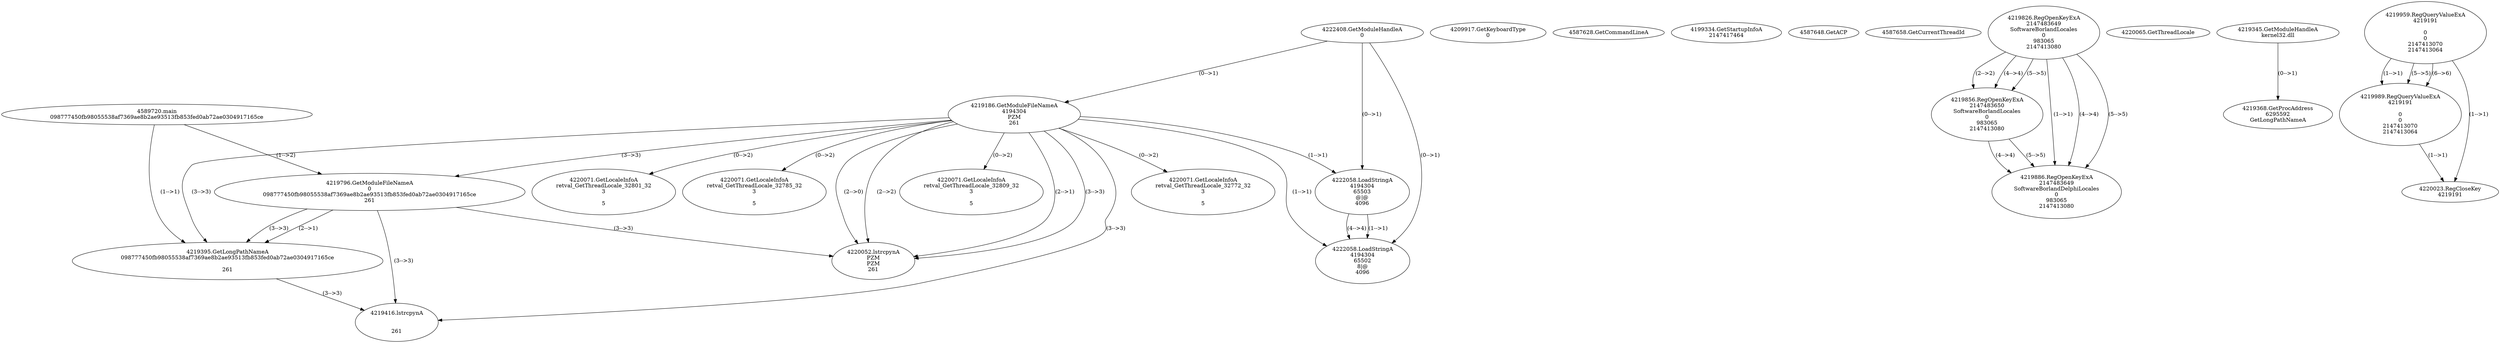 // Global SCDG with merge call
digraph {
	0 [label="4589720.main
098777450fb98055538af7369ae8b2ae93513fb853fed0ab72ae0304917165ce"]
	1 [label="4222408.GetModuleHandleA
0"]
	2 [label="4209917.GetKeyboardType
0"]
	3 [label="4587628.GetCommandLineA
"]
	4 [label="4199334.GetStartupInfoA
2147417464"]
	5 [label="4587648.GetACP
"]
	6 [label="4587658.GetCurrentThreadId
"]
	7 [label="4219186.GetModuleFileNameA
4194304
PZM
261"]
	1 -> 7 [label="(0-->1)"]
	8 [label="4219796.GetModuleFileNameA
0
098777450fb98055538af7369ae8b2ae93513fb853fed0ab72ae0304917165ce
261"]
	0 -> 8 [label="(1-->2)"]
	7 -> 8 [label="(3-->3)"]
	9 [label="4219826.RegOpenKeyExA
2147483649
Software\Borland\Locales
0
983065
2147413080"]
	10 [label="4219856.RegOpenKeyExA
2147483650
Software\Borland\Locales
0
983065
2147413080"]
	9 -> 10 [label="(2-->2)"]
	9 -> 10 [label="(4-->4)"]
	9 -> 10 [label="(5-->5)"]
	11 [label="4219886.RegOpenKeyExA
2147483649
Software\Borland\Delphi\Locales
0
983065
2147413080"]
	9 -> 11 [label="(1-->1)"]
	9 -> 11 [label="(4-->4)"]
	10 -> 11 [label="(4-->4)"]
	9 -> 11 [label="(5-->5)"]
	10 -> 11 [label="(5-->5)"]
	12 [label="4220052.lstrcpynA
PZM
PZM
261"]
	7 -> 12 [label="(2-->1)"]
	7 -> 12 [label="(2-->2)"]
	7 -> 12 [label="(3-->3)"]
	8 -> 12 [label="(3-->3)"]
	7 -> 12 [label="(2-->0)"]
	13 [label="4220065.GetThreadLocale
"]
	14 [label="4220071.GetLocaleInfoA
retval_GetThreadLocale_32772_32
3

5"]
	7 -> 14 [label="(0-->2)"]
	15 [label="4222058.LoadStringA
4194304
65503
@|@
4096"]
	1 -> 15 [label="(0-->1)"]
	7 -> 15 [label="(1-->1)"]
	16 [label="4219345.GetModuleHandleA
kernel32.dll"]
	17 [label="4219368.GetProcAddress
6295592
GetLongPathNameA"]
	16 -> 17 [label="(0-->1)"]
	18 [label="4219395.GetLongPathNameA
098777450fb98055538af7369ae8b2ae93513fb853fed0ab72ae0304917165ce

261"]
	0 -> 18 [label="(1-->1)"]
	8 -> 18 [label="(2-->1)"]
	7 -> 18 [label="(3-->3)"]
	8 -> 18 [label="(3-->3)"]
	19 [label="4219416.lstrcpynA


261"]
	7 -> 19 [label="(3-->3)"]
	8 -> 19 [label="(3-->3)"]
	18 -> 19 [label="(3-->3)"]
	20 [label="4219959.RegQueryValueExA
4219191

0
0
2147413070
2147413064"]
	21 [label="4219989.RegQueryValueExA
4219191

0
0
2147413070
2147413064"]
	20 -> 21 [label="(1-->1)"]
	20 -> 21 [label="(5-->5)"]
	20 -> 21 [label="(6-->6)"]
	22 [label="4220023.RegCloseKey
4219191"]
	20 -> 22 [label="(1-->1)"]
	21 -> 22 [label="(1-->1)"]
	23 [label="4220071.GetLocaleInfoA
retval_GetThreadLocale_32801_32
3

5"]
	7 -> 23 [label="(0-->2)"]
	24 [label="4220071.GetLocaleInfoA
retval_GetThreadLocale_32785_32
3

5"]
	7 -> 24 [label="(0-->2)"]
	25 [label="4222058.LoadStringA
4194304
65502
8|@
4096"]
	1 -> 25 [label="(0-->1)"]
	7 -> 25 [label="(1-->1)"]
	15 -> 25 [label="(1-->1)"]
	15 -> 25 [label="(4-->4)"]
	26 [label="4220071.GetLocaleInfoA
retval_GetThreadLocale_32809_32
3

5"]
	7 -> 26 [label="(0-->2)"]
}
